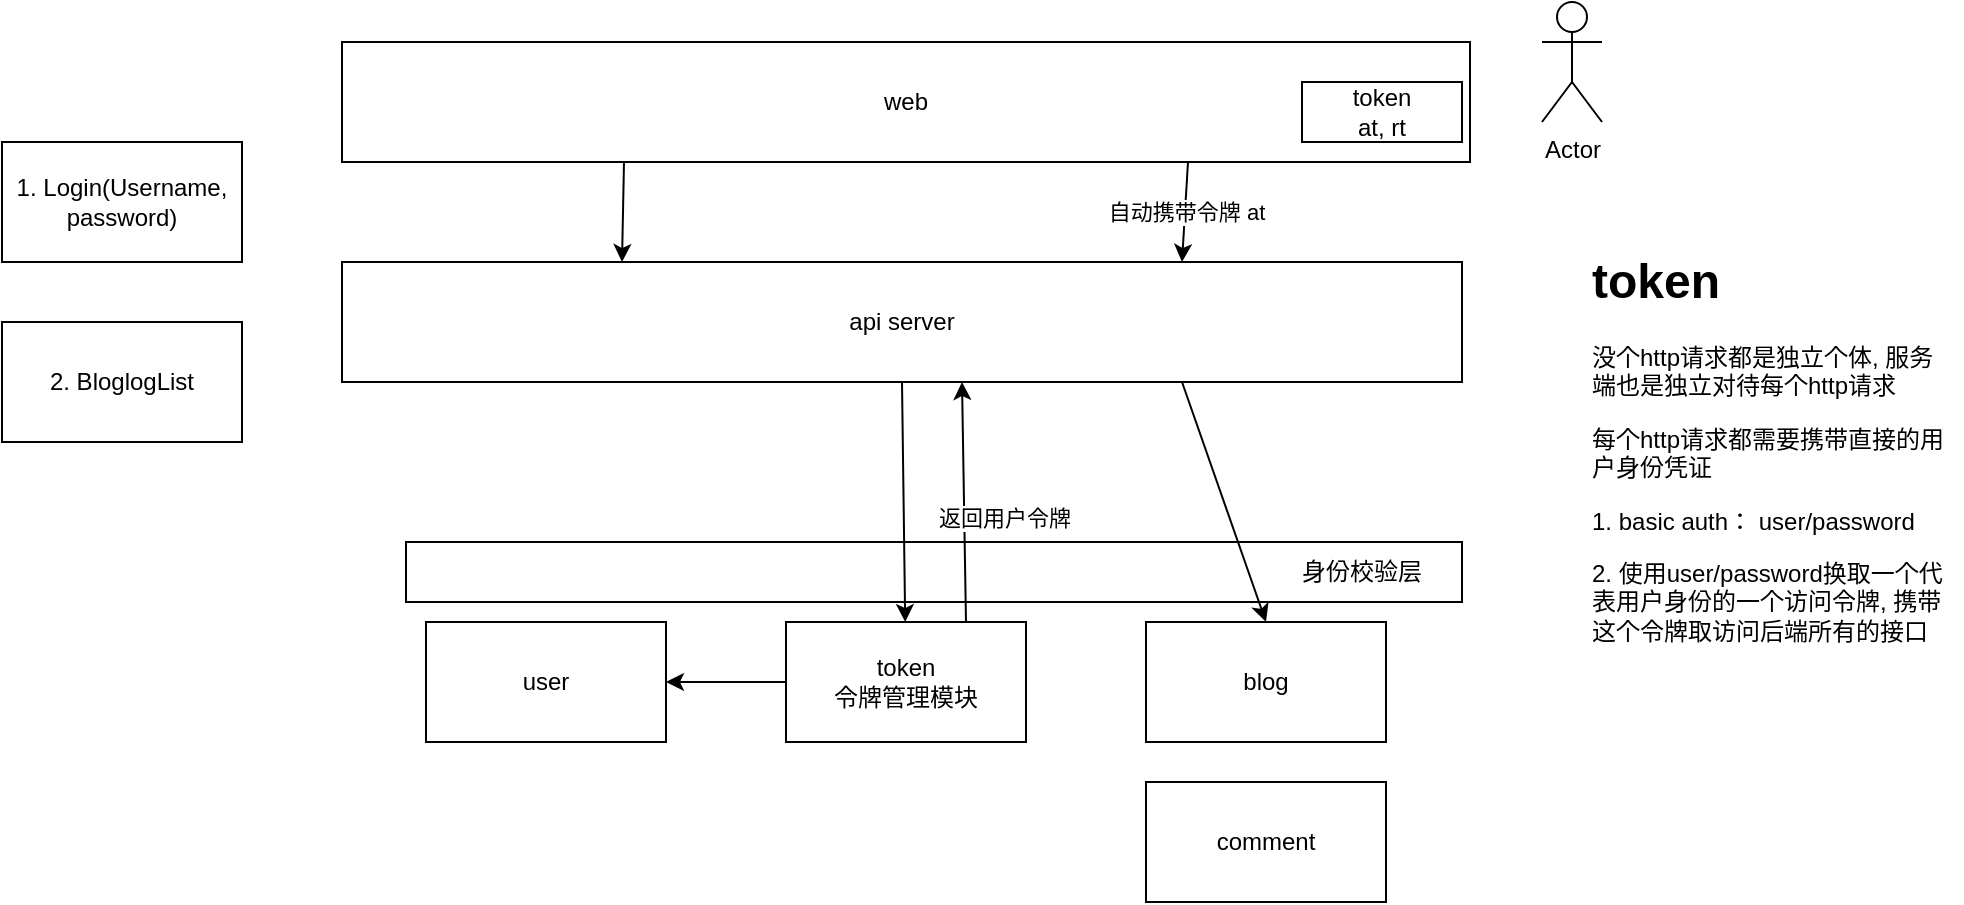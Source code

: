 <mxfile>
    <diagram id="i4H1J2JKKv1XsEyQ5U4_" name="第 1 页">
        <mxGraphModel dx="1818" dy="521" grid="1" gridSize="10" guides="1" tooltips="1" connect="1" arrows="1" fold="1" page="1" pageScale="1" pageWidth="827" pageHeight="1169" math="0" shadow="0">
            <root>
                <mxCell id="0"/>
                <mxCell id="1" parent="0"/>
                <mxCell id="18" value="" style="rounded=0;whiteSpace=wrap;html=1;" parent="1" vertex="1">
                    <mxGeometry x="102" y="340" width="528" height="30" as="geometry"/>
                </mxCell>
                <mxCell id="11" style="edgeStyle=none;html=1;exitX=0.5;exitY=1;exitDx=0;exitDy=0;" parent="1" source="2" target="4" edge="1">
                    <mxGeometry relative="1" as="geometry"/>
                </mxCell>
                <mxCell id="17" style="edgeStyle=none;html=1;exitX=0.75;exitY=1;exitDx=0;exitDy=0;entryX=0.5;entryY=0;entryDx=0;entryDy=0;" parent="1" source="2" target="5" edge="1">
                    <mxGeometry relative="1" as="geometry"/>
                </mxCell>
                <mxCell id="2" value="api server" style="rounded=0;whiteSpace=wrap;html=1;" parent="1" vertex="1">
                    <mxGeometry x="70" y="200" width="560" height="60" as="geometry"/>
                </mxCell>
                <mxCell id="3" value="user" style="rounded=0;whiteSpace=wrap;html=1;" parent="1" vertex="1">
                    <mxGeometry x="112" y="380" width="120" height="60" as="geometry"/>
                </mxCell>
                <mxCell id="12" style="edgeStyle=none;html=1;exitX=0;exitY=0.5;exitDx=0;exitDy=0;entryX=1;entryY=0.5;entryDx=0;entryDy=0;" parent="1" source="4" target="3" edge="1">
                    <mxGeometry relative="1" as="geometry"/>
                </mxCell>
                <mxCell id="13" value="返回用户令牌" style="edgeStyle=none;html=1;exitX=0.75;exitY=0;exitDx=0;exitDy=0;" parent="1" source="4" edge="1">
                    <mxGeometry x="-0.141" y="-20" relative="1" as="geometry">
                        <mxPoint x="380" y="260" as="targetPoint"/>
                        <mxPoint as="offset"/>
                    </mxGeometry>
                </mxCell>
                <mxCell id="4" value="token&lt;br&gt;令牌管理模块" style="rounded=0;whiteSpace=wrap;html=1;" parent="1" vertex="1">
                    <mxGeometry x="292" y="380" width="120" height="60" as="geometry"/>
                </mxCell>
                <mxCell id="5" value="blog" style="rounded=0;whiteSpace=wrap;html=1;" parent="1" vertex="1">
                    <mxGeometry x="472" y="380" width="120" height="60" as="geometry"/>
                </mxCell>
                <mxCell id="9" style="edgeStyle=none;html=1;exitX=0.25;exitY=1;exitDx=0;exitDy=0;entryX=0.25;entryY=0;entryDx=0;entryDy=0;" parent="1" source="6" target="2" edge="1">
                    <mxGeometry relative="1" as="geometry"/>
                </mxCell>
                <mxCell id="16" value="自动携带令牌 at" style="edgeStyle=none;html=1;exitX=0.75;exitY=1;exitDx=0;exitDy=0;entryX=0.75;entryY=0;entryDx=0;entryDy=0;" parent="1" source="6" target="2" edge="1">
                    <mxGeometry relative="1" as="geometry"/>
                </mxCell>
                <mxCell id="6" value="web" style="rounded=0;whiteSpace=wrap;html=1;" parent="1" vertex="1">
                    <mxGeometry x="70" y="90" width="564" height="60" as="geometry"/>
                </mxCell>
                <mxCell id="7" value="Actor" style="shape=umlActor;verticalLabelPosition=bottom;verticalAlign=top;html=1;outlineConnect=0;" parent="1" vertex="1">
                    <mxGeometry x="670" y="70" width="30" height="60" as="geometry"/>
                </mxCell>
                <mxCell id="8" value="&lt;h1&gt;token&lt;/h1&gt;&lt;p&gt;没个http请求都是独立个体, 服务端也是独立对待每个http请求&lt;/p&gt;&lt;p&gt;每个http请求都需要携带直接的用户身份凭证&lt;/p&gt;&lt;p&gt;1. basic auth： user/password&lt;/p&gt;&lt;p&gt;2. 使用user/password换取一个代表用户身份的一个访问令牌, 携带这个令牌取访问后端所有的接口&lt;/p&gt;" style="text;html=1;strokeColor=none;fillColor=none;spacing=5;spacingTop=-20;whiteSpace=wrap;overflow=hidden;rounded=0;" parent="1" vertex="1">
                    <mxGeometry x="690" y="190" width="190" height="230" as="geometry"/>
                </mxCell>
                <mxCell id="10" value="1. Login(Username, password)" style="rounded=0;whiteSpace=wrap;html=1;" parent="1" vertex="1">
                    <mxGeometry x="-100" y="140" width="120" height="60" as="geometry"/>
                </mxCell>
                <mxCell id="14" value="token&lt;br&gt;at, rt" style="rounded=0;whiteSpace=wrap;html=1;" parent="1" vertex="1">
                    <mxGeometry x="550" y="110" width="80" height="30" as="geometry"/>
                </mxCell>
                <mxCell id="15" value="2. BloglogList" style="rounded=0;whiteSpace=wrap;html=1;" parent="1" vertex="1">
                    <mxGeometry x="-100" y="230" width="120" height="60" as="geometry"/>
                </mxCell>
                <mxCell id="19" value="身份校验层" style="text;html=1;strokeColor=none;fillColor=none;align=center;verticalAlign=middle;whiteSpace=wrap;rounded=0;" parent="1" vertex="1">
                    <mxGeometry x="540" y="340" width="80" height="30" as="geometry"/>
                </mxCell>
                <mxCell id="20" value="comment" style="rounded=0;whiteSpace=wrap;html=1;" vertex="1" parent="1">
                    <mxGeometry x="472" y="460" width="120" height="60" as="geometry"/>
                </mxCell>
            </root>
        </mxGraphModel>
    </diagram>
</mxfile>